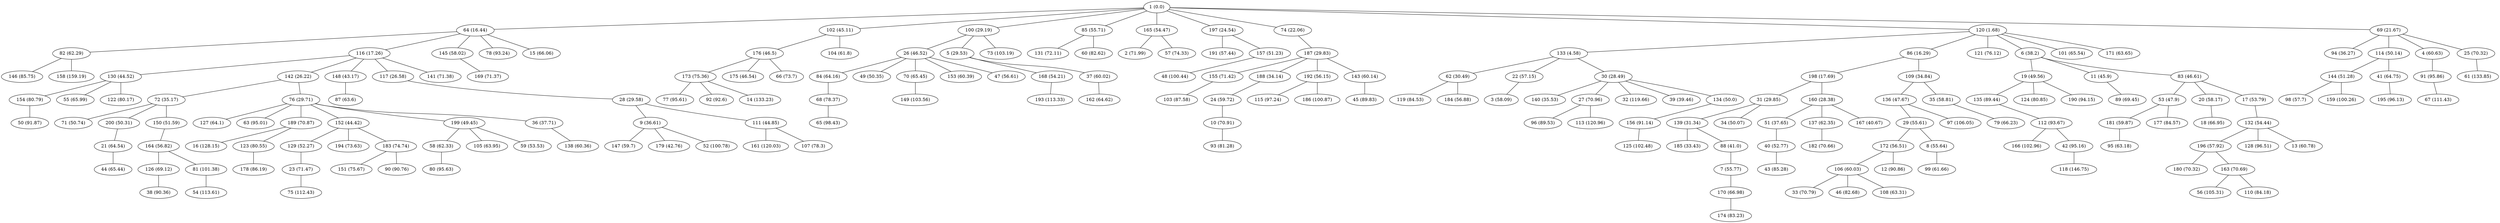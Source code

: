 graph dijkstra_Erdos_Renyi{
1--64
102--176
1--100
1--85
1--165
1--197
1--74
1--120
1--69
1--102
120--133
82--146
120--86
120--121
120--6
120--101
120--171
69--94
165--2
133--62
181--95
28--9
133--22
130--154
133--30
72--71
116--130
86--198
86--109
102--104
76--127
51--40
64--116
64--82
76--63
64--145
64--78
85--131
114--144
173--77
64--15
142--72
116--148
116--117
116--142
116--141
76--189
198--31
198--160
69--114
69--4
145--169
29--172
176--175
69--25
187--155
137--182
152--129
74--187
30--140
53--177
196--180
26--84
152--194
197--191
197--157
27--96
126--38
58--80
142--76
117--28
139--185
199--58
160--167
40--43
160--51
160--137
30--27
172--106
53--181
30--32
136--97
30--39
30--134
76--199
100--5
100--26
100--73
28--111
164--126
5--168
5--37
106--33
85--60
188--24
4--91
76--36
76--152
155--103
163--56
148--87
19--135
187--188
187--192
187--143
31--139
31--34
62--119
62--184
139--88
106--46
20--18
72--200
22--3
9--147
26--49
109--136
109--35
176--66
157--48
164--81
24--10
72--150
11--89
130--55
6--19
29--8
170--174
9--179
9--52
150--164
8--99
26--70
189--16
36--138
152--183
6--83
129--23
6--11
132--196
19--124
88--7
7--170
35--79
83--53
10--93
130--122
196--163
165--57
111--161
111--107
112--166
176--173
26--153
26--47
136--29
144--98
83--20
143--45
200--21
123--178
83--17
70--149
199--105
199--59
132--128
19--190
134--156
114--41
132--13
192--115
144--159
68--65
183--151
91--67
154--50
17--132
168--193
21--44
37--162
27--113
192--186
172--12
23--75
81--54
189--123
135--112
25--61
106--108
163--110
84--68
173--92
112--42
173--14
82--158
156--125
41--195
183--90
42--118
83 [label="83 (46.61)"]
170 [label="170 (66.98)"]
85 [label="85 (55.71)"]
176 [label="176 (46.5)"]
71 [label="71 (50.74)"]
86 [label="86 (16.29)"]
21 [label="21 (64.54)"]
32 [label="32 (119.66)"]
84 [label="84 (64.16)"]
68 [label="68 (78.37)"]
172 [label="172 (56.51)"]
40 [label="40 (52.77)"]
167 [label="167 (40.67)"]
99 [label="99 (61.66)"]
65 [label="65 (98.43)"]
144 [label="144 (51.28)"]
159 [label="159 (100.26)"]
17 [label="17 (53.79)"]
114 [label="114 (50.14)"]
192 [label="192 (56.15)"]
8 [label="8 (55.64)"]
79 [label="79 (66.23)"]
98 [label="98 (57.7)"]
189 [label="189 (70.87)"]
198 [label="198 (17.69)"]
104 [label="104 (61.8)"]
41 [label="41 (64.75)"]
47 [label="47 (56.61)"]
66 [label="66 (73.7)"]
33 [label="33 (70.79)"]
123 [label="123 (80.55)"]
93 [label="93 (81.28)"]
175 [label="175 (46.54)"]
39 [label="39 (39.46)"]
180 [label="180 (70.32)"]
126 [label="126 (69.12)"]
18 [label="18 (66.95)"]
60 [label="60 (82.62)"]
146 [label="146 (85.75)"]
82 [label="82 (62.29)"]
194 [label="194 (73.63)"]
43 [label="43 (85.28)"]
56 [label="56 (105.31)"]
187 [label="187 (29.83)"]
69 [label="69 (21.67)"]
162 [label="162 (64.62)"]
113 [label="113 (120.96)"]
16 [label="16 (128.15)"]
174 [label="174 (83.23)"]
124 [label="124 (80.85)"]
92 [label="92 (92.6)"]
164 [label="164 (56.82)"]
169 [label="169 (71.37)"]
20 [label="20 (58.17)"]
89 [label="89 (69.45)"]
140 [label="140 (35.53)"]
74 [label="74 (22.06)"]
182 [label="182 (70.66)"]
148 [label="148 (43.17)"]
55 [label="55 (65.99)"]
9 [label="9 (36.61)"]
101 [label="101 (65.54)"]
26 [label="26 (46.52)"]
153 [label="153 (60.39)"]
51 [label="51 (37.65)"]
5 [label="5 (29.53)"]
177 [label="177 (84.57)"]
130 [label="130 (44.52)"]
138 [label="138 (60.36)"]
112 [label="112 (93.67)"]
46 [label="46 (82.68)"]
132 [label="132 (54.44)"]
171 [label="171 (63.65)"]
10 [label="10 (70.91)"]
72 [label="72 (35.17)"]
142 [label="142 (26.22)"]
135 [label="135 (89.44)"]
19 [label="19 (49.56)"]
97 [label="97 (106.05)"]
190 [label="190 (94.15)"]
151 [label="151 (75.67)"]
12 [label="12 (90.86)"]
107 [label="107 (78.3)"]
125 [label="125 (102.48)"]
129 [label="129 (52.27)"]
147 [label="147 (59.7)"]
64 [label="64 (16.44)"]
168 [label="168 (54.21)"]
115 [label="115 (97.24)"]
156 [label="156 (91.14)"]
4 [label="4 (60.63)"]
31 [label="31 (29.85)"]
134 [label="134 (50.0)"]
27 [label="27 (70.96)"]
30 [label="30 (28.49)"]
111 [label="111 (44.85)"]
57 [label="57 (74.33)"]
58 [label="58 (62.33)"]
160 [label="160 (28.38)"]
100 [label="100 (29.19)"]
50 [label="50 (91.87)"]
102 [label="102 (45.11)"]
184 [label="184 (56.88)"]
14 [label="14 (133.23)"]
77 [label="77 (95.61)"]
42 [label="42 (95.16)"]
110 [label="110 (84.18)"]
133 [label="133 (4.58)"]
2 [label="2 (71.99)"]
36 [label="36 (37.71)"]
76 [label="76 (29.71)"]
106 [label="106 (60.03)"]
122 [label="122 (80.17)"]
127 [label="127 (64.1)"]
62 [label="62 (30.49)"]
29 [label="29 (55.61)"]
25 [label="25 (70.32)"]
196 [label="196 (57.92)"]
37 [label="37 (60.02)"]
163 [label="163 (70.69)"]
38 [label="38 (90.36)"]
67 [label="67 (111.43)"]
23 [label="23 (71.47)"]
161 [label="161 (120.03)"]
128 [label="128 (96.51)"]
158 [label="158 (159.19)"]
54 [label="54 (113.61)"]
191 [label="191 (57.44)"]
87 [label="87 (63.6)"]
116 [label="116 (17.26)"]
95 [label="95 (63.18)"]
199 [label="199 (49.45)"]
70 [label="70 (65.45)"]
152 [label="152 (44.42)"]
173 [label="173 (75.36)"]
145 [label="145 (58.02)"]
75 [label="75 (112.43)"]
48 [label="48 (100.44)"]
53 [label="53 (47.9)"]
120 [label="120 (1.68)"]
52 [label="52 (100.78)"]
59 [label="59 (53.53)"]
137 [label="137 (62.35)"]
24 [label="24 (59.72)"]
155 [label="155 (71.42)"]
117 [label="117 (26.58)"]
143 [label="143 (60.14)"]
105 [label="105 (63.95)"]
109 [label="109 (34.84)"]
94 [label="94 (36.27)"]
49 [label="49 (50.35)"]
80 [label="80 (95.63)"]
45 [label="45 (89.83)"]
181 [label="181 (59.87)"]
193 [label="193 (113.33)"]
28 [label="28 (29.58)"]
63 [label="63 (95.01)"]
13 [label="13 (60.78)"]
81 [label="81 (101.38)"]
185 [label="185 (33.43)"]
6 [label="6 (38.2)"]
150 [label="150 (51.59)"]
121 [label="121 (76.12)"]
35 [label="35 (58.81)"]
183 [label="183 (74.74)"]
165 [label="165 (54.47)"]
3 [label="3 (58.09)"]
179 [label="179 (42.76)"]
131 [label="131 (72.11)"]
73 [label="73 (103.19)"]
200 [label="200 (50.31)"]
61 [label="61 (133.85)"]
108 [label="108 (63.31)"]
157 [label="157 (51.23)"]
149 [label="149 (103.56)"]
90 [label="90 (90.76)"]
78 [label="78 (93.24)"]
88 [label="88 (41.0)"]
139 [label="139 (31.34)"]
22 [label="22 (57.15)"]
154 [label="154 (80.79)"]
136 [label="136 (47.67)"]
186 [label="186 (100.87)"]
44 [label="44 (65.44)"]
119 [label="119 (84.53)"]
178 [label="178 (86.19)"]
195 [label="195 (96.13)"]
91 [label="91 (95.86)"]
166 [label="166 (102.96)"]
141 [label="141 (71.38)"]
15 [label="15 (66.06)"]
197 [label="197 (24.54)"]
34 [label="34 (50.07)"]
188 [label="188 (34.14)"]
103 [label="103 (87.58)"]
7 [label="7 (55.77)"]
96 [label="96 (89.53)"]
11 [label="11 (45.9)"]
118 [label="118 (146.75)"]
1 [label="1 (0.0)"]
}
